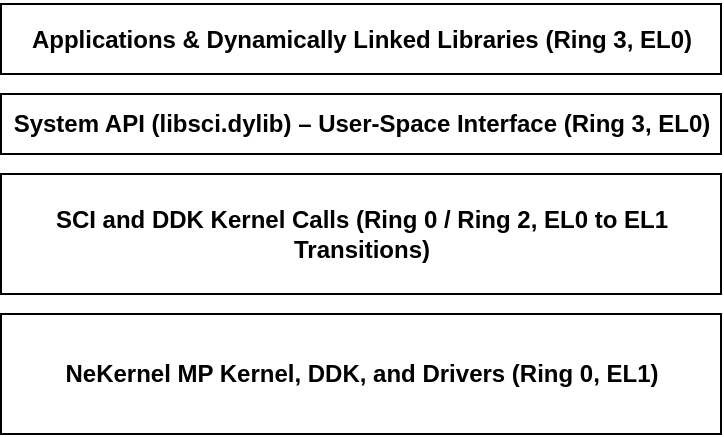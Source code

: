 <mxfile>
    <diagram name="Page-1" id="lDkK2i6CeL2VbSOVDvrP">
        <mxGraphModel dx="1144" dy="698" grid="1" gridSize="10" guides="1" tooltips="1" connect="1" arrows="1" fold="1" page="1" pageScale="1" pageWidth="827" pageHeight="1169" math="0" shadow="0">
            <root>
                <mxCell id="0"/>
                <mxCell id="1" parent="0"/>
                <mxCell id="ifhO3zQZNW-sXvZMTmu8-2" value="&lt;p class=&quot;p1&quot;&gt;&lt;b&gt;System API (libsci.dylib) – User-Space Interface (Ring 3, EL0)&lt;/b&gt;&lt;/p&gt;" style="rounded=0;whiteSpace=wrap;html=1;" parent="1" vertex="1">
                    <mxGeometry x="235.5" y="340" width="360" height="30" as="geometry"/>
                </mxCell>
                <mxCell id="ifhO3zQZNW-sXvZMTmu8-3" value="&lt;p class=&quot;p1&quot;&gt;&lt;b&gt;Applications &amp;amp; Dynamically Linked Libraries (Ring 3, EL0)&lt;/b&gt;&lt;/p&gt;" style="rounded=0;whiteSpace=wrap;html=1;" parent="1" vertex="1">
                    <mxGeometry x="235.5" y="295" width="360" height="35" as="geometry"/>
                </mxCell>
                <mxCell id="ifhO3zQZNW-sXvZMTmu8-13" value="&lt;p class=&quot;p1&quot;&gt;&lt;b&gt;NeKernel MP Kernel, DDK, and Drivers (Ring 0, EL1)&lt;/b&gt;&lt;/p&gt;" style="rounded=0;whiteSpace=wrap;html=1;" parent="1" vertex="1">
                    <mxGeometry x="235.5" y="450" width="360" height="60" as="geometry"/>
                </mxCell>
                <mxCell id="4" value="&lt;p class=&quot;p1&quot;&gt;&lt;b&gt;SCI and DDK Kernel Calls (Ring 0 / Ring 2, EL0 to EL1 Transitions)&lt;/b&gt;&lt;/p&gt;" style="rounded=0;whiteSpace=wrap;html=1;" parent="1" vertex="1">
                    <mxGeometry x="235.5" y="380" width="360" height="60" as="geometry"/>
                </mxCell>
            </root>
        </mxGraphModel>
    </diagram>
</mxfile>